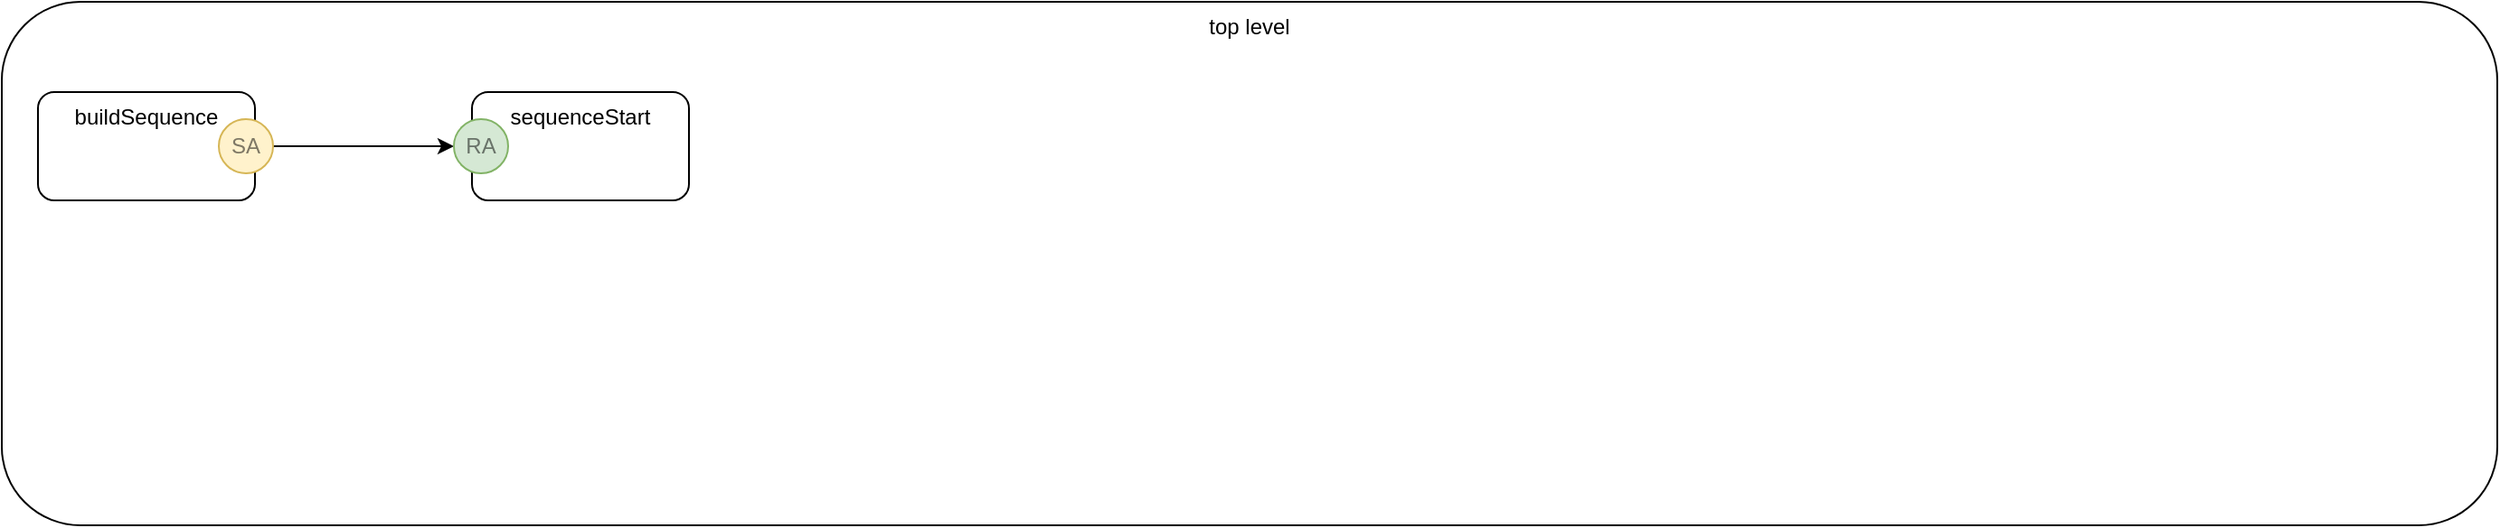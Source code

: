 <mxfile version="14.6.13" type="device"><diagram id="UL2OmWR_p9KJ0XYvqh1g" name="Page-1"><mxGraphModel dx="1599" dy="907" grid="1" gridSize="10" guides="1" tooltips="1" connect="1" arrows="1" fold="1" page="1" pageScale="1" pageWidth="1100" pageHeight="850" math="0" shadow="0"><root><mxCell id="0"/><mxCell id="1" parent="0"/><mxCell id="ybbTwsdQuFU4afnuUeu4-42" value="top level" style="rounded=1;whiteSpace=wrap;html=1;verticalAlign=top;" vertex="1" parent="1"><mxGeometry x="60" y="110" width="1380" height="290" as="geometry"/></mxCell><mxCell id="ybbTwsdQuFU4afnuUeu4-1" value="buildSequence" style="rounded=1;whiteSpace=wrap;html=1;verticalAlign=top;" vertex="1" parent="1"><mxGeometry x="80" y="160" width="120" height="60" as="geometry"/></mxCell><mxCell id="ybbTwsdQuFU4afnuUeu4-10" style="edgeStyle=orthogonalEdgeStyle;rounded=0;orthogonalLoop=1;jettySize=auto;html=1;exitX=1;exitY=0.5;exitDx=0;exitDy=0;entryX=0;entryY=0.5;entryDx=0;entryDy=0;" edge="1" parent="1" source="ybbTwsdQuFU4afnuUeu4-5" target="ybbTwsdQuFU4afnuUeu4-9"><mxGeometry relative="1" as="geometry"/></mxCell><mxCell id="ybbTwsdQuFU4afnuUeu4-5" value="SA" style="ellipse;whiteSpace=wrap;html=1;aspect=fixed;fillColor=#fff2cc;align=center;strokeColor=#d6b656;textOpacity=50;" vertex="1" parent="1"><mxGeometry x="180" y="175" width="30" height="30" as="geometry"/></mxCell><mxCell id="ybbTwsdQuFU4afnuUeu4-7" value="sequenceStart" style="rounded=1;whiteSpace=wrap;html=1;verticalAlign=top;" vertex="1" parent="1"><mxGeometry x="320" y="160" width="120" height="60" as="geometry"/></mxCell><mxCell id="ybbTwsdQuFU4afnuUeu4-9" value="RA" style="ellipse;whiteSpace=wrap;html=1;aspect=fixed;fillColor=#d5e8d4;align=center;strokeColor=#82b366;textOpacity=50;" vertex="1" parent="1"><mxGeometry x="310" y="175" width="30" height="30" as="geometry"/></mxCell></root></mxGraphModel></diagram></mxfile>